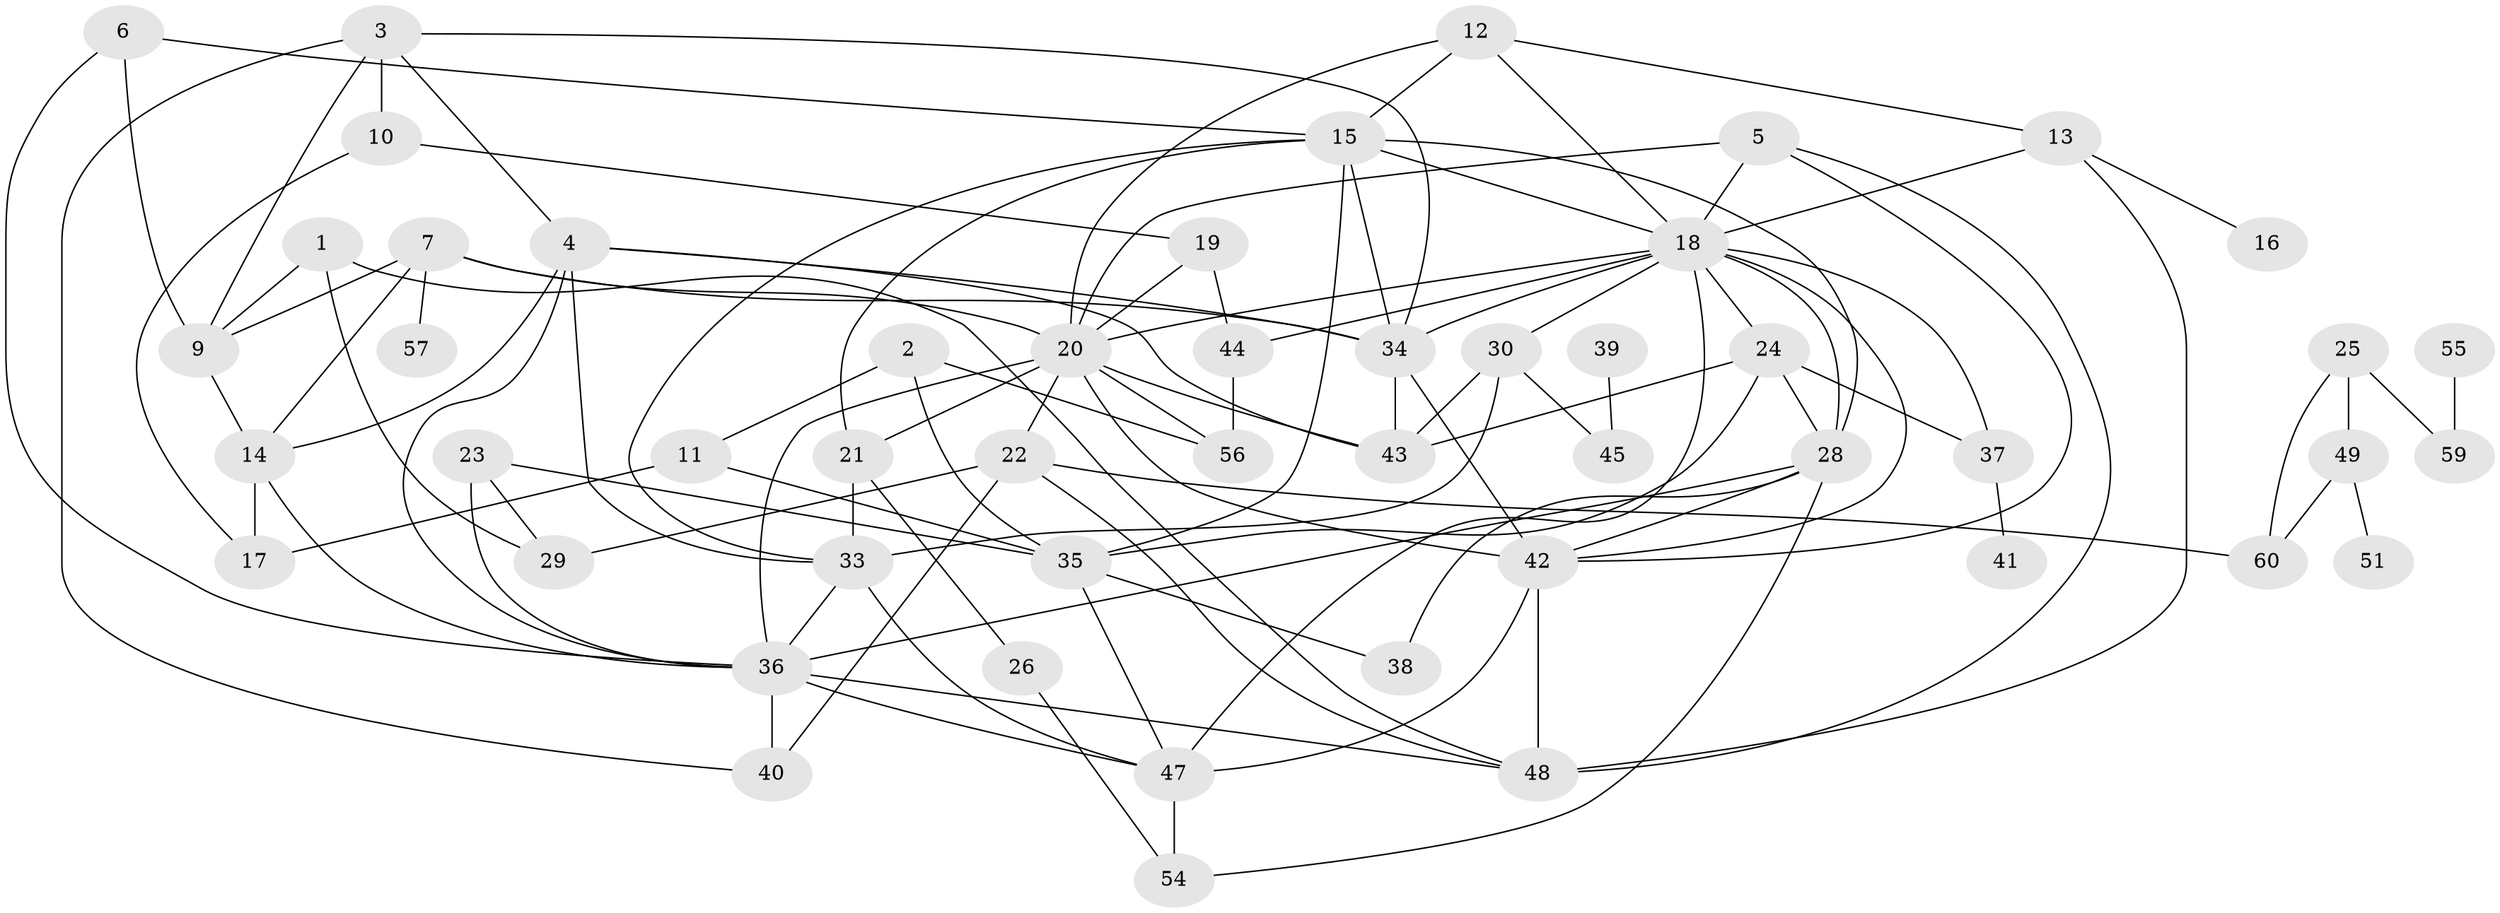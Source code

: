 // original degree distribution, {3: 0.2916666666666667, 2: 0.20833333333333334, 4: 0.15833333333333333, 5: 0.09166666666666666, 0: 0.058333333333333334, 6: 0.058333333333333334, 1: 0.125, 7: 0.008333333333333333}
// Generated by graph-tools (version 1.1) at 2025/33/03/09/25 02:33:29]
// undirected, 51 vertices, 107 edges
graph export_dot {
graph [start="1"]
  node [color=gray90,style=filled];
  1;
  2;
  3;
  4;
  5;
  6;
  7;
  9;
  10;
  11;
  12;
  13;
  14;
  15;
  16;
  17;
  18;
  19;
  20;
  21;
  22;
  23;
  24;
  25;
  26;
  28;
  29;
  30;
  33;
  34;
  35;
  36;
  37;
  38;
  39;
  40;
  41;
  42;
  43;
  44;
  45;
  47;
  48;
  49;
  51;
  54;
  55;
  56;
  57;
  59;
  60;
  1 -- 9 [weight=1.0];
  1 -- 29 [weight=1.0];
  1 -- 48 [weight=1.0];
  2 -- 11 [weight=1.0];
  2 -- 35 [weight=1.0];
  2 -- 56 [weight=1.0];
  3 -- 4 [weight=1.0];
  3 -- 9 [weight=1.0];
  3 -- 10 [weight=1.0];
  3 -- 34 [weight=1.0];
  3 -- 40 [weight=1.0];
  4 -- 14 [weight=1.0];
  4 -- 33 [weight=1.0];
  4 -- 34 [weight=1.0];
  4 -- 36 [weight=1.0];
  4 -- 43 [weight=1.0];
  5 -- 18 [weight=1.0];
  5 -- 20 [weight=1.0];
  5 -- 42 [weight=1.0];
  5 -- 48 [weight=1.0];
  6 -- 9 [weight=1.0];
  6 -- 15 [weight=1.0];
  6 -- 36 [weight=1.0];
  7 -- 9 [weight=1.0];
  7 -- 14 [weight=2.0];
  7 -- 20 [weight=2.0];
  7 -- 34 [weight=1.0];
  7 -- 57 [weight=1.0];
  9 -- 14 [weight=1.0];
  10 -- 17 [weight=1.0];
  10 -- 19 [weight=1.0];
  11 -- 17 [weight=1.0];
  11 -- 35 [weight=2.0];
  12 -- 13 [weight=1.0];
  12 -- 15 [weight=1.0];
  12 -- 18 [weight=1.0];
  12 -- 20 [weight=1.0];
  13 -- 16 [weight=1.0];
  13 -- 18 [weight=1.0];
  13 -- 48 [weight=1.0];
  14 -- 17 [weight=1.0];
  14 -- 36 [weight=1.0];
  15 -- 18 [weight=1.0];
  15 -- 21 [weight=1.0];
  15 -- 28 [weight=1.0];
  15 -- 33 [weight=1.0];
  15 -- 34 [weight=2.0];
  15 -- 35 [weight=1.0];
  18 -- 20 [weight=1.0];
  18 -- 24 [weight=1.0];
  18 -- 28 [weight=1.0];
  18 -- 30 [weight=1.0];
  18 -- 34 [weight=2.0];
  18 -- 37 [weight=2.0];
  18 -- 42 [weight=1.0];
  18 -- 44 [weight=1.0];
  18 -- 47 [weight=1.0];
  19 -- 20 [weight=1.0];
  19 -- 44 [weight=1.0];
  20 -- 21 [weight=1.0];
  20 -- 22 [weight=1.0];
  20 -- 36 [weight=1.0];
  20 -- 42 [weight=1.0];
  20 -- 43 [weight=1.0];
  20 -- 56 [weight=1.0];
  21 -- 26 [weight=1.0];
  21 -- 33 [weight=1.0];
  22 -- 29 [weight=1.0];
  22 -- 40 [weight=1.0];
  22 -- 48 [weight=1.0];
  22 -- 60 [weight=1.0];
  23 -- 29 [weight=1.0];
  23 -- 35 [weight=1.0];
  23 -- 36 [weight=1.0];
  24 -- 28 [weight=2.0];
  24 -- 35 [weight=1.0];
  24 -- 37 [weight=2.0];
  24 -- 43 [weight=1.0];
  25 -- 49 [weight=1.0];
  25 -- 59 [weight=1.0];
  25 -- 60 [weight=1.0];
  26 -- 54 [weight=1.0];
  28 -- 36 [weight=1.0];
  28 -- 38 [weight=1.0];
  28 -- 42 [weight=1.0];
  28 -- 54 [weight=1.0];
  30 -- 33 [weight=1.0];
  30 -- 43 [weight=1.0];
  30 -- 45 [weight=1.0];
  33 -- 36 [weight=1.0];
  33 -- 47 [weight=1.0];
  34 -- 42 [weight=1.0];
  34 -- 43 [weight=1.0];
  35 -- 38 [weight=1.0];
  35 -- 47 [weight=1.0];
  36 -- 40 [weight=2.0];
  36 -- 47 [weight=1.0];
  36 -- 48 [weight=1.0];
  37 -- 41 [weight=1.0];
  39 -- 45 [weight=1.0];
  42 -- 47 [weight=2.0];
  42 -- 48 [weight=2.0];
  44 -- 56 [weight=1.0];
  47 -- 54 [weight=1.0];
  49 -- 51 [weight=1.0];
  49 -- 60 [weight=1.0];
  55 -- 59 [weight=1.0];
}
